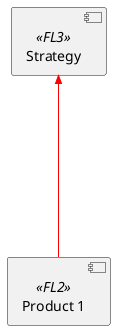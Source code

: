 @startuml

skinparam ArrowColor red

    [Product 1] <<FL2>>
    [Strategy] <<FL3>>
    [Product 1] --up-->> [Strategy]
@enduml